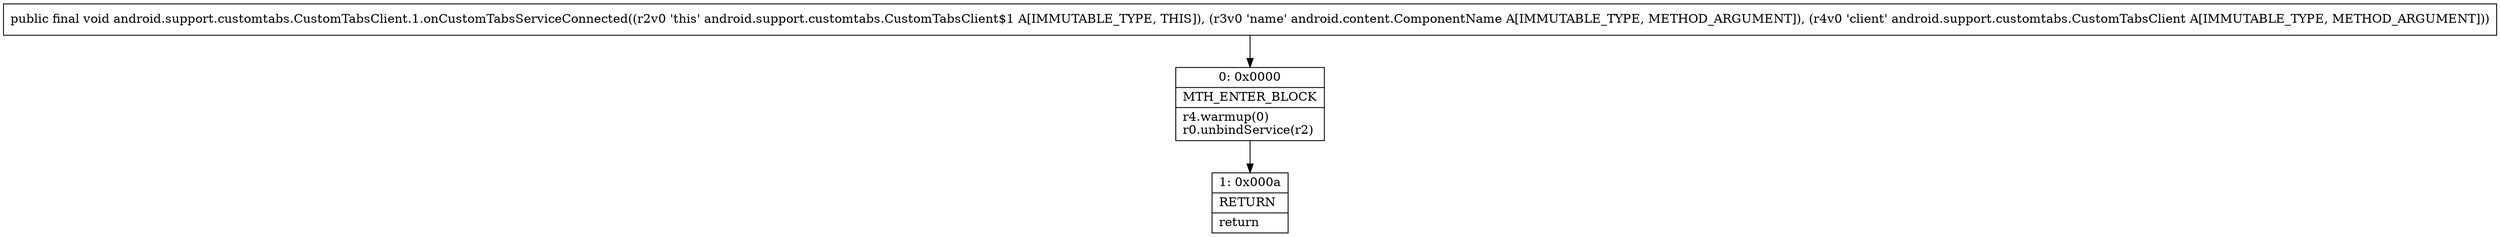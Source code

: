 digraph "CFG forandroid.support.customtabs.CustomTabsClient.1.onCustomTabsServiceConnected(Landroid\/content\/ComponentName;Landroid\/support\/customtabs\/CustomTabsClient;)V" {
Node_0 [shape=record,label="{0\:\ 0x0000|MTH_ENTER_BLOCK\l|r4.warmup(0)\lr0.unbindService(r2)\l}"];
Node_1 [shape=record,label="{1\:\ 0x000a|RETURN\l|return\l}"];
MethodNode[shape=record,label="{public final void android.support.customtabs.CustomTabsClient.1.onCustomTabsServiceConnected((r2v0 'this' android.support.customtabs.CustomTabsClient$1 A[IMMUTABLE_TYPE, THIS]), (r3v0 'name' android.content.ComponentName A[IMMUTABLE_TYPE, METHOD_ARGUMENT]), (r4v0 'client' android.support.customtabs.CustomTabsClient A[IMMUTABLE_TYPE, METHOD_ARGUMENT])) }"];
MethodNode -> Node_0;
Node_0 -> Node_1;
}

